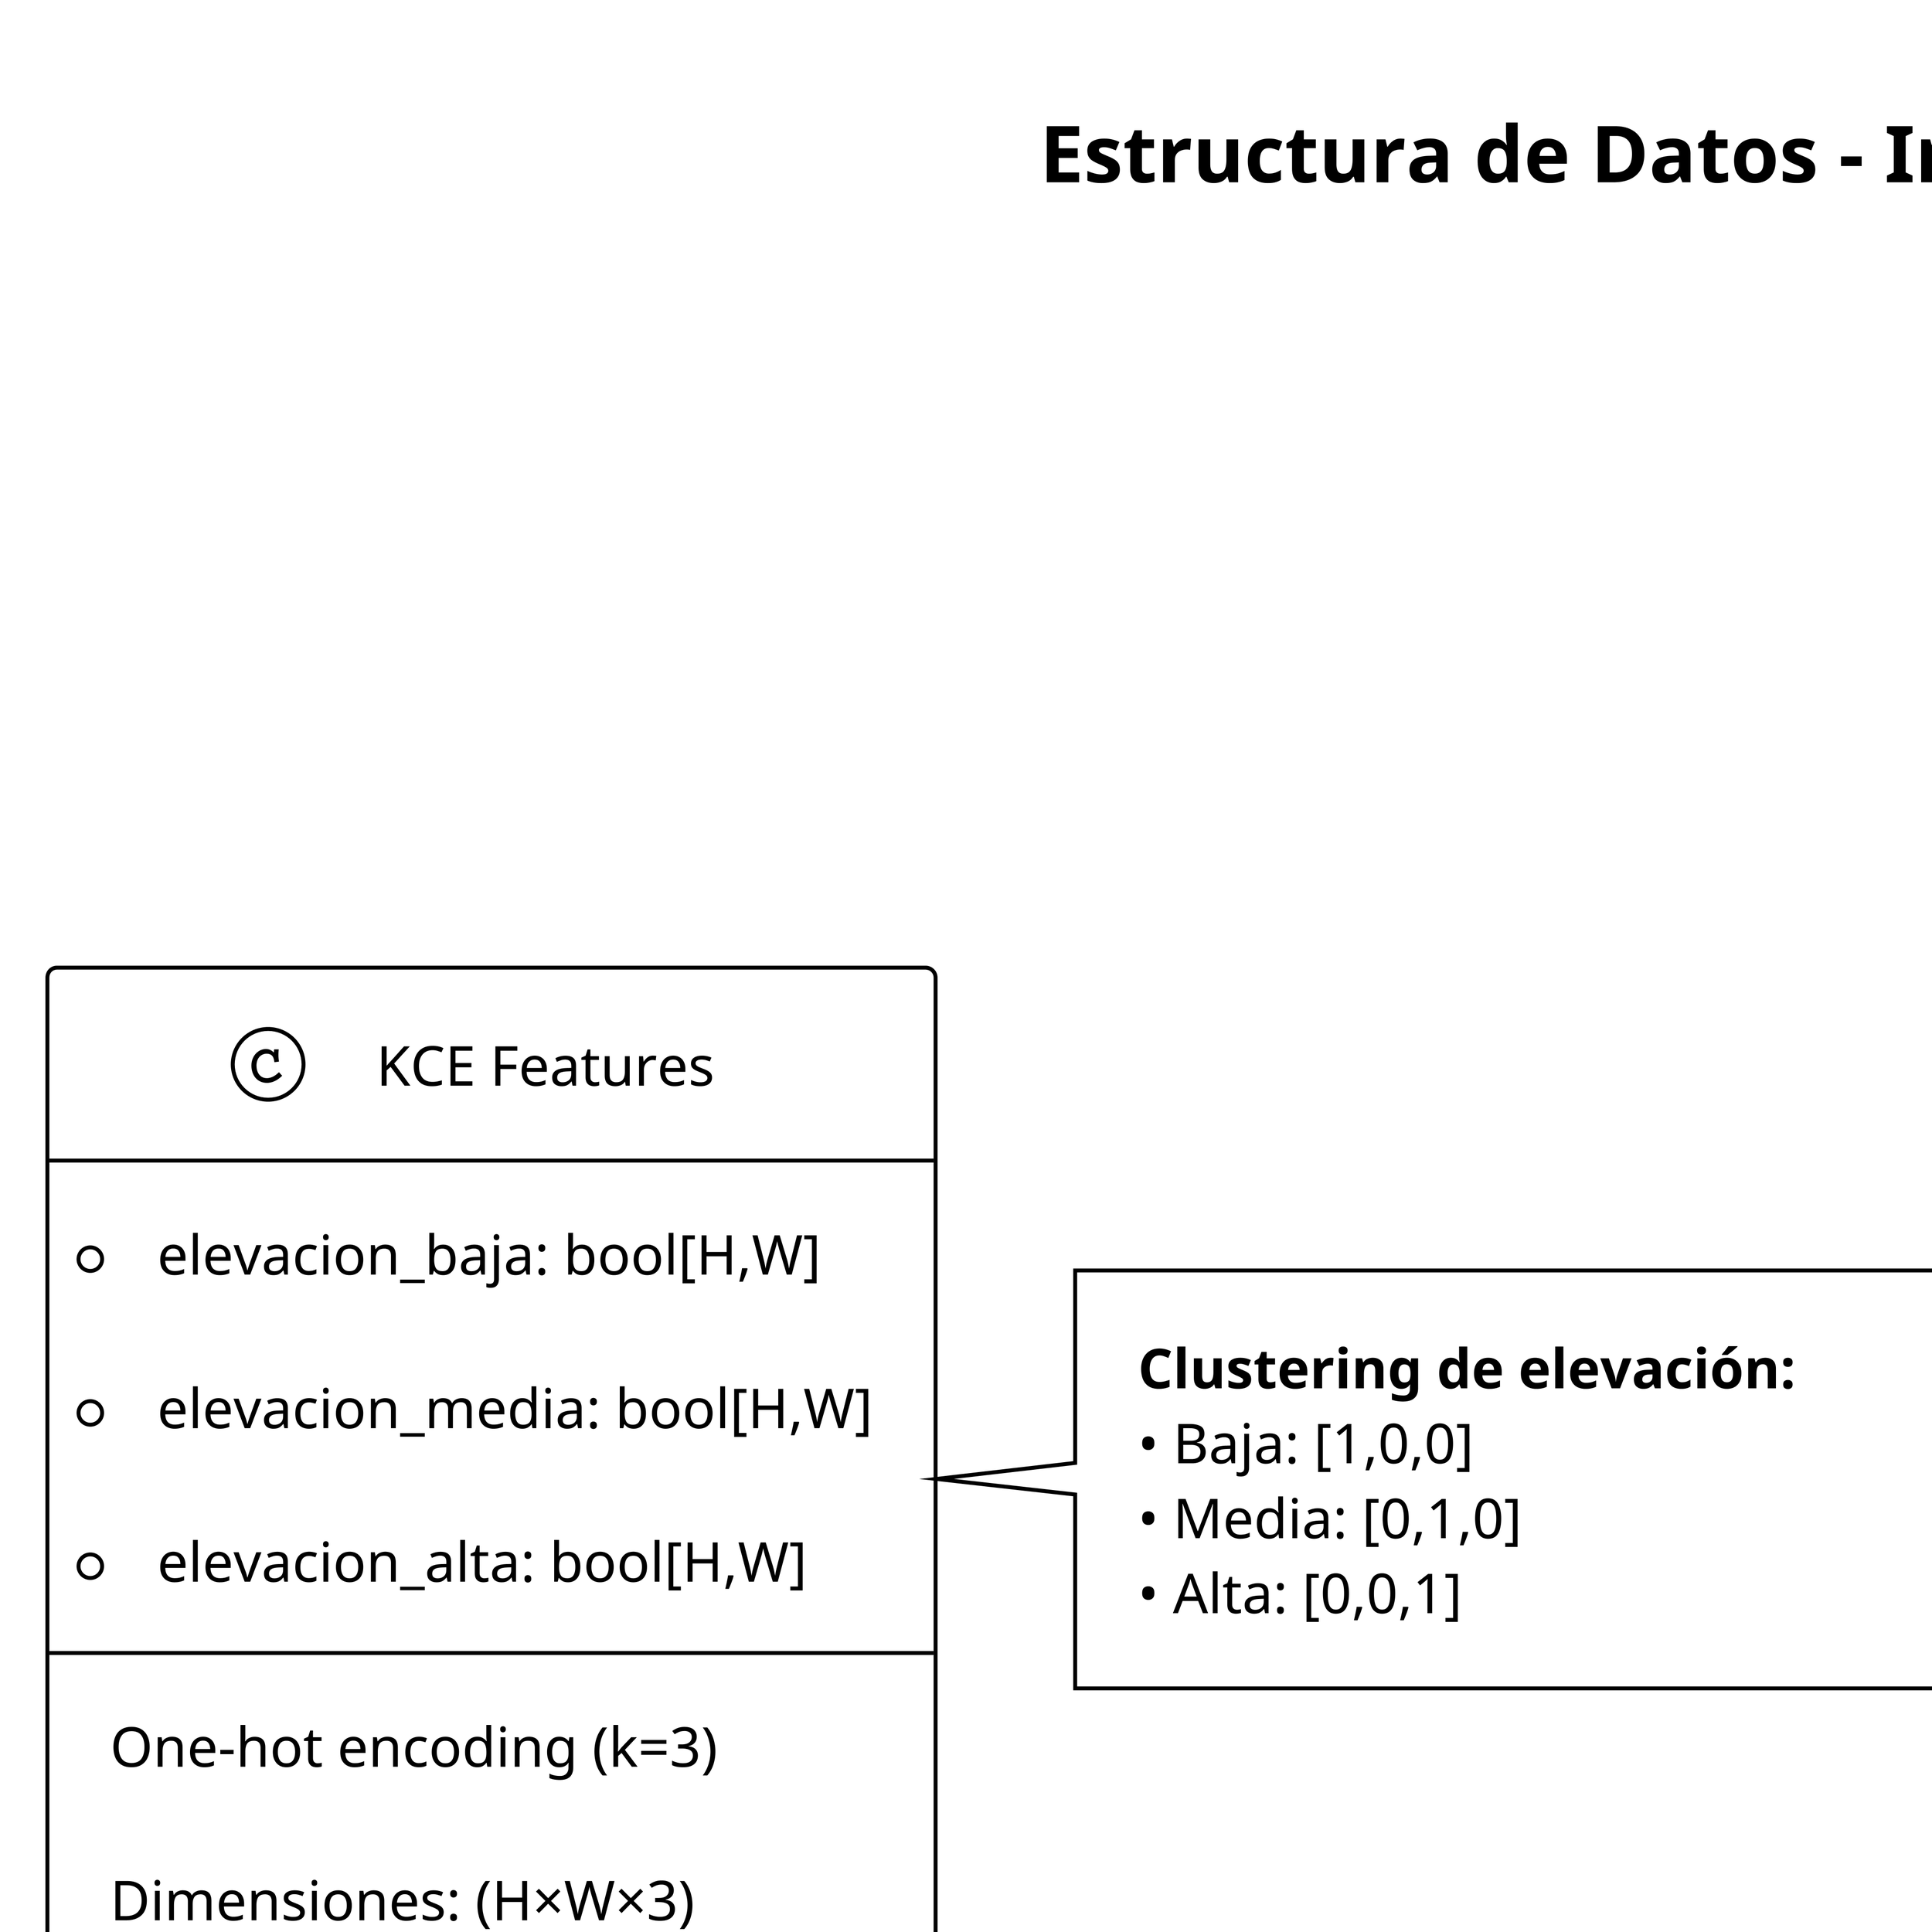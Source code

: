 @startuml ingenieria_caracteristicas_estructura
!theme plain
!define SCALE 3
!define DPI 800
skinparam dpi 800
skinparam backgroundColor white
skinparam defaultFontSize 14
skinparam titleFontSize 20
skinparam classBackgroundColor white
skinparam classBorderColor black
skinparam minClassWidth 220
skinparam minClassHeight 140
skinparam padding 10

title Estructura de Datos - Ingeniería de Características

class "Dataset BASE" as base {
    +precipitacion: float[H,W,T]
    +latitud: float[H,W]
    +longitud: float[H,W]  
    +elevacion: float[H,W]
    --
    Dimensiones: (H×W×4)
}

class "KCE Features" as kce {
    +elevacion_baja: bool[H,W]
    +elevacion_media: bool[H,W]
    +elevacion_alta: bool[H,W]
    --
    One-hot encoding (k=3)
    Dimensiones: (H×W×3)
}

class "PAFC Features" as pafc {
    +precip_lag1: float[H,W,T]
    +precip_lag2: float[H,W,T]
    +precip_lag4: float[H,W,T]
    +precip_lag12: float[H,W,T]
    --
    Lags autorregresivos
    Dimensiones: (H×W×4)
}

class "Dataset BASE+KCE" as base_kce {
    BASE features
    + KCE features
    --
    Dimensiones: (H×W×7)
}

class "Dataset BASE+KCE+PAFC" as full {
    BASE + KCE features
    + PAFC features
    --
    Dimensiones: (H×W×11)
}

' Relaciones
base --> base_kce : +KCE
kce --> base_kce : Concatenación

base_kce --> full : +PAFC
pafc --> full : Concatenación

' Notas explicativas
note top of base
**Características base:**
H = altura espacial
W = ancho espacial  
T = dimensión temporal
end note

note right of kce
**Clustering de elevación:**
• Baja: [1,0,0]
• Media: [0,1,0]
• Alta: [0,0,1]
end note

note right of pafc
**Memoria temporal:**
• Patrones estacionales
• Autocorrelación
• Tendencias históricas
end note

note bottom of full
**Dataset final completo:**
• 4 variables base
• 3 variables KCE  
• 4 variables PAFC
• Total: 11 características
end note

@enduml
